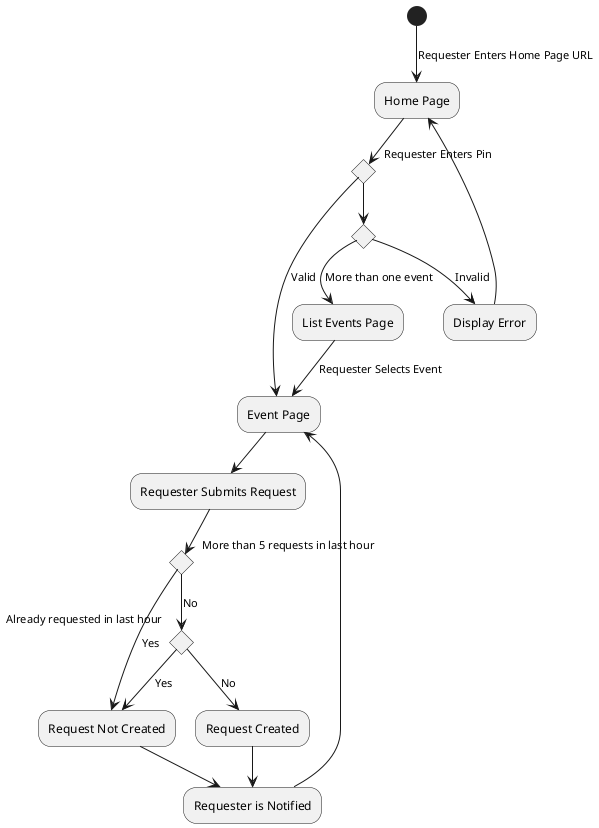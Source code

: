 @startuml
(*) --> [Requester Enters Home Page URL] "Home Page"
if "Requester Enters Pin" then
--> [Valid] "Event Page"
else
    if "" then
        --> [More than one event] "List Events Page"
    else
        --> [Invalid] "Display Error"
        --> "Home Page"
    endif
endif

"List Events Page" --> [Requester Selects Event] "Event Page"
"Event Page" --> "Requester Submits Request"
if "More than 5 requests in last hour" then
    ---> [Yes] "Request Not Created"
    else
       [No] if "Already requested in last hour" then
          --> [Yes] "Request Not Created"
       else
          --> [No] "Request Created"
       endif
endif

"Request Not Created" --> "Requester is Notified"
"Request Created" --> "Requester is Notified"
"Requester is Notified" --> "Event Page"

@enduml